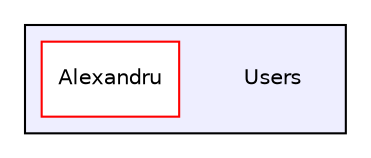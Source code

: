 digraph "C:/Users" {
  compound=true
  node [ fontsize="10", fontname="Helvetica"];
  edge [ labelfontsize="10", labelfontname="Helvetica"];
  subgraph clusterdir_d522931ffa1371640980b621734a4381 {
    graph [ bgcolor="#eeeeff", pencolor="black", label="" URL="dir_d522931ffa1371640980b621734a4381.html"];
    dir_d522931ffa1371640980b621734a4381 [shape=plaintext label="Users"];
    dir_95833be1c3a3b476e92e2cb72e5ff6a4 [shape=box label="Alexandru" color="red" fillcolor="white" style="filled" URL="dir_95833be1c3a3b476e92e2cb72e5ff6a4.html"];
  }
}
